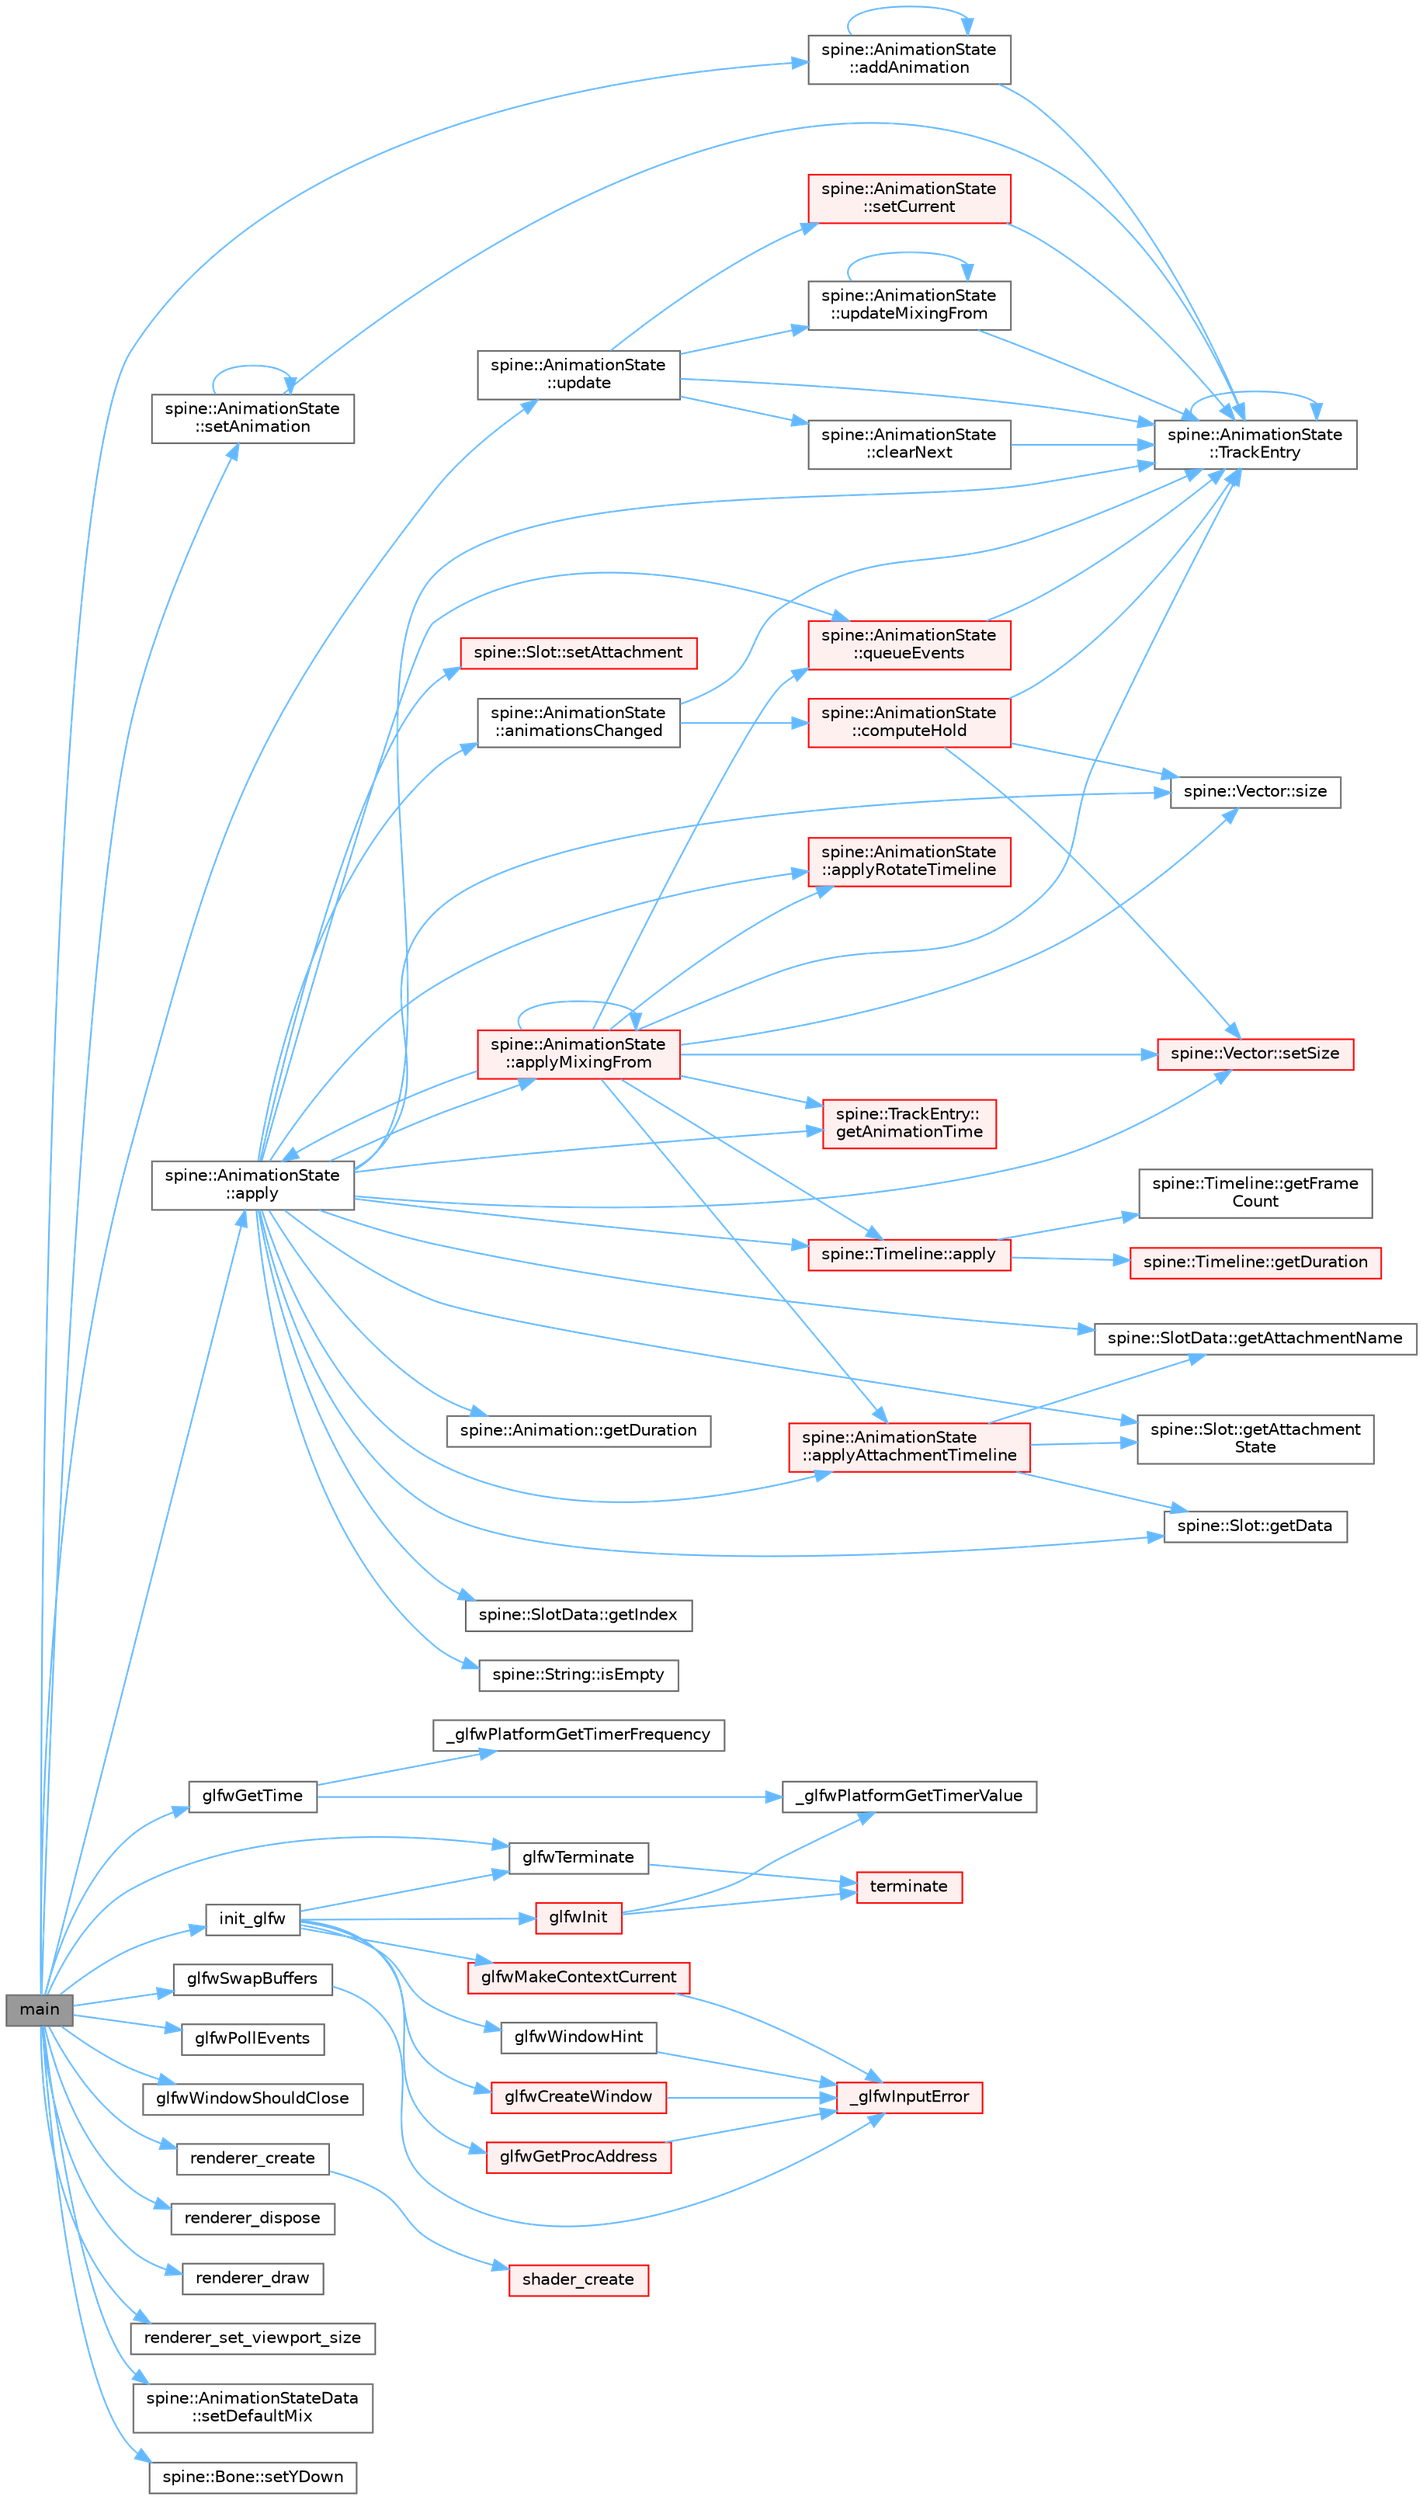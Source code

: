 digraph "main"
{
 // LATEX_PDF_SIZE
  bgcolor="transparent";
  edge [fontname=Helvetica,fontsize=10,labelfontname=Helvetica,labelfontsize=10];
  node [fontname=Helvetica,fontsize=10,shape=box,height=0.2,width=0.4];
  rankdir="LR";
  Node1 [id="Node000001",label="main",height=0.2,width=0.4,color="gray40", fillcolor="grey60", style="filled", fontcolor="black",tooltip=" "];
  Node1 -> Node2 [id="edge1_Node000001_Node000002",color="steelblue1",style="solid",tooltip=" "];
  Node2 [id="Node000002",label="spine::AnimationState\l::addAnimation",height=0.2,width=0.4,color="grey40", fillcolor="white", style="filled",URL="$classspine_1_1_animation_state.html#a5f93cba30c520db31971ce4ada3503b9",tooltip=" "];
  Node2 -> Node2 [id="edge2_Node000002_Node000002",color="steelblue1",style="solid",tooltip=" "];
  Node2 -> Node3 [id="edge3_Node000002_Node000003",color="steelblue1",style="solid",tooltip=" "];
  Node3 [id="Node000003",label="spine::AnimationState\l::TrackEntry",height=0.2,width=0.4,color="grey40", fillcolor="white", style="filled",URL="$classspine_1_1_animation_state.html#a3cda65ddcc55f453b76f3718db72cb23",tooltip=" "];
  Node3 -> Node3 [id="edge4_Node000003_Node000003",color="steelblue1",style="solid",tooltip=" "];
  Node1 -> Node4 [id="edge5_Node000001_Node000004",color="steelblue1",style="solid",tooltip=" "];
  Node4 [id="Node000004",label="spine::AnimationState\l::apply",height=0.2,width=0.4,color="grey40", fillcolor="white", style="filled",URL="$classspine_1_1_animation_state.html#a34e25589db2cc6ac78698dc2422e2162",tooltip=" "];
  Node4 -> Node5 [id="edge6_Node000004_Node000005",color="steelblue1",style="solid",tooltip=" "];
  Node5 [id="Node000005",label="spine::AnimationState\l::animationsChanged",height=0.2,width=0.4,color="grey40", fillcolor="white", style="filled",URL="$classspine_1_1_animation_state.html#a23985cc3b676d24b7f07c6e5950ee551",tooltip=" "];
  Node5 -> Node6 [id="edge7_Node000005_Node000006",color="steelblue1",style="solid",tooltip=" "];
  Node6 [id="Node000006",label="spine::AnimationState\l::computeHold",height=0.2,width=0.4,color="red", fillcolor="#FFF0F0", style="filled",URL="$classspine_1_1_animation_state.html#a680aa0b4cc8cef0e033e63cef300089e",tooltip=" "];
  Node6 -> Node10 [id="edge8_Node000006_Node000010",color="steelblue1",style="solid",tooltip=" "];
  Node10 [id="Node000010",label="spine::Vector::setSize",height=0.2,width=0.4,color="red", fillcolor="#FFF0F0", style="filled",URL="$classspine_1_1_vector.html#afc7cd327140907874b8c8b4a7bca689e",tooltip=" "];
  Node6 -> Node9 [id="edge9_Node000006_Node000009",color="steelblue1",style="solid",tooltip=" "];
  Node9 [id="Node000009",label="spine::Vector::size",height=0.2,width=0.4,color="grey40", fillcolor="white", style="filled",URL="$classspine_1_1_vector.html#a9a93bc1e4174a3abf92154b3c1017542",tooltip=" "];
  Node6 -> Node3 [id="edge10_Node000006_Node000003",color="steelblue1",style="solid",tooltip=" "];
  Node5 -> Node3 [id="edge11_Node000005_Node000003",color="steelblue1",style="solid",tooltip=" "];
  Node4 -> Node17 [id="edge12_Node000004_Node000017",color="steelblue1",style="solid",tooltip=" "];
  Node17 [id="Node000017",label="spine::Timeline::apply",height=0.2,width=0.4,color="red", fillcolor="#FFF0F0", style="filled",URL="$classspine_1_1_timeline.html#a7e64d576f80918ed8217159cc7d2bbba",tooltip=" "];
  Node17 -> Node18 [id="edge13_Node000017_Node000018",color="steelblue1",style="solid",tooltip=" "];
  Node18 [id="Node000018",label="spine::Timeline::getDuration",height=0.2,width=0.4,color="red", fillcolor="#FFF0F0", style="filled",URL="$classspine_1_1_timeline.html#a81895efd624e0c4335cb20a410eb571a",tooltip=" "];
  Node17 -> Node20 [id="edge14_Node000017_Node000020",color="steelblue1",style="solid",tooltip=" "];
  Node20 [id="Node000020",label="spine::Timeline::getFrame\lCount",height=0.2,width=0.4,color="grey40", fillcolor="white", style="filled",URL="$classspine_1_1_timeline.html#a3bfe29beaa7eb4ad121c6fec6666a24e",tooltip=" "];
  Node4 -> Node23 [id="edge15_Node000004_Node000023",color="steelblue1",style="solid",tooltip=" "];
  Node23 [id="Node000023",label="spine::AnimationState\l::applyAttachmentTimeline",height=0.2,width=0.4,color="red", fillcolor="#FFF0F0", style="filled",URL="$classspine_1_1_animation_state.html#ae7c5acc3f8460c8fec0333322deb0d2d",tooltip=" "];
  Node23 -> Node24 [id="edge16_Node000023_Node000024",color="steelblue1",style="solid",tooltip=" "];
  Node24 [id="Node000024",label="spine::SlotData::getAttachmentName",height=0.2,width=0.4,color="grey40", fillcolor="white", style="filled",URL="$classspine_1_1_slot_data.html#a0f34af58b2276b9b289ba8dbeb73f8fe",tooltip="May be empty."];
  Node23 -> Node26 [id="edge17_Node000023_Node000026",color="steelblue1",style="solid",tooltip=" "];
  Node26 [id="Node000026",label="spine::Slot::getAttachment\lState",height=0.2,width=0.4,color="grey40", fillcolor="white", style="filled",URL="$classspine_1_1_slot.html#af63d2293b5f0c9769d3589a7736c55a6",tooltip=" "];
  Node23 -> Node28 [id="edge18_Node000023_Node000028",color="steelblue1",style="solid",tooltip=" "];
  Node28 [id="Node000028",label="spine::Slot::getData",height=0.2,width=0.4,color="grey40", fillcolor="white", style="filled",URL="$classspine_1_1_slot.html#aa40b9c57e081fa331da138ce469ec8a4",tooltip=" "];
  Node4 -> Node38 [id="edge19_Node000004_Node000038",color="steelblue1",style="solid",tooltip=" "];
  Node38 [id="Node000038",label="spine::AnimationState\l::applyMixingFrom",height=0.2,width=0.4,color="red", fillcolor="#FFF0F0", style="filled",URL="$classspine_1_1_animation_state.html#af06e46576fa7fa8f58c99117e13aab1b",tooltip=" "];
  Node38 -> Node4 [id="edge20_Node000038_Node000004",color="steelblue1",style="solid",tooltip=" "];
  Node38 -> Node17 [id="edge21_Node000038_Node000017",color="steelblue1",style="solid",tooltip=" "];
  Node38 -> Node23 [id="edge22_Node000038_Node000023",color="steelblue1",style="solid",tooltip=" "];
  Node38 -> Node38 [id="edge23_Node000038_Node000038",color="steelblue1",style="solid",tooltip=" "];
  Node38 -> Node39 [id="edge24_Node000038_Node000039",color="steelblue1",style="solid",tooltip=" "];
  Node39 [id="Node000039",label="spine::AnimationState\l::applyRotateTimeline",height=0.2,width=0.4,color="red", fillcolor="#FFF0F0", style="filled",URL="$classspine_1_1_animation_state.html#a2deed39a21fd2893727c0363729279f3",tooltip=" "];
  Node38 -> Node49 [id="edge25_Node000038_Node000049",color="steelblue1",style="solid",tooltip=" "];
  Node49 [id="Node000049",label="spine::TrackEntry::\lgetAnimationTime",height=0.2,width=0.4,color="red", fillcolor="#FFF0F0", style="filled",URL="$classspine_1_1_track_entry.html#a0d68ba48173e3b902debc59603f0d21e",tooltip=" "];
  Node38 -> Node52 [id="edge26_Node000038_Node000052",color="steelblue1",style="solid",tooltip=" "];
  Node52 [id="Node000052",label="spine::AnimationState\l::queueEvents",height=0.2,width=0.4,color="red", fillcolor="#FFF0F0", style="filled",URL="$classspine_1_1_animation_state.html#a0af548ebd70bba506b52801d80c180f0",tooltip=" "];
  Node52 -> Node3 [id="edge27_Node000052_Node000003",color="steelblue1",style="solid",tooltip=" "];
  Node38 -> Node10 [id="edge28_Node000038_Node000010",color="steelblue1",style="solid",tooltip=" "];
  Node38 -> Node9 [id="edge29_Node000038_Node000009",color="steelblue1",style="solid",tooltip=" "];
  Node38 -> Node3 [id="edge30_Node000038_Node000003",color="steelblue1",style="solid",tooltip=" "];
  Node4 -> Node39 [id="edge31_Node000004_Node000039",color="steelblue1",style="solid",tooltip=" "];
  Node4 -> Node49 [id="edge32_Node000004_Node000049",color="steelblue1",style="solid",tooltip=" "];
  Node4 -> Node24 [id="edge33_Node000004_Node000024",color="steelblue1",style="solid",tooltip=" "];
  Node4 -> Node26 [id="edge34_Node000004_Node000026",color="steelblue1",style="solid",tooltip=" "];
  Node4 -> Node28 [id="edge35_Node000004_Node000028",color="steelblue1",style="solid",tooltip=" "];
  Node4 -> Node55 [id="edge36_Node000004_Node000055",color="steelblue1",style="solid",tooltip=" "];
  Node55 [id="Node000055",label="spine::Animation::getDuration",height=0.2,width=0.4,color="grey40", fillcolor="white", style="filled",URL="$classspine_1_1_animation.html#aa5c61dc5f0a942fbd829e050d7b1891a",tooltip=" "];
  Node4 -> Node33 [id="edge37_Node000004_Node000033",color="steelblue1",style="solid",tooltip=" "];
  Node33 [id="Node000033",label="spine::SlotData::getIndex",height=0.2,width=0.4,color="grey40", fillcolor="white", style="filled",URL="$classspine_1_1_slot_data.html#a95f7359a40b73da709886c53a6202013",tooltip=" "];
  Node4 -> Node34 [id="edge38_Node000004_Node000034",color="steelblue1",style="solid",tooltip=" "];
  Node34 [id="Node000034",label="spine::String::isEmpty",height=0.2,width=0.4,color="grey40", fillcolor="white", style="filled",URL="$classspine_1_1_string.html#a8f667117a263cb9f536c57c49a52cac7",tooltip=" "];
  Node4 -> Node52 [id="edge39_Node000004_Node000052",color="steelblue1",style="solid",tooltip=" "];
  Node4 -> Node35 [id="edge40_Node000004_Node000035",color="steelblue1",style="solid",tooltip=" "];
  Node35 [id="Node000035",label="spine::Slot::setAttachment",height=0.2,width=0.4,color="red", fillcolor="#FFF0F0", style="filled",URL="$classspine_1_1_slot.html#ad9359f3f2289ed3c013215c40b180c58",tooltip=" "];
  Node4 -> Node10 [id="edge41_Node000004_Node000010",color="steelblue1",style="solid",tooltip=" "];
  Node4 -> Node9 [id="edge42_Node000004_Node000009",color="steelblue1",style="solid",tooltip=" "];
  Node4 -> Node3 [id="edge43_Node000004_Node000003",color="steelblue1",style="solid",tooltip=" "];
  Node1 -> Node56 [id="edge44_Node000001_Node000056",color="steelblue1",style="solid",tooltip=" "];
  Node56 [id="Node000056",label="glfwGetTime",height=0.2,width=0.4,color="grey40", fillcolor="white", style="filled",URL="$group__input.html#ga03d4a1039b8662c71eeb40beea8cb622",tooltip="Returns the GLFW time."];
  Node56 -> Node57 [id="edge45_Node000056_Node000057",color="steelblue1",style="solid",tooltip=" "];
  Node57 [id="Node000057",label="_glfwPlatformGetTimerFrequency",height=0.2,width=0.4,color="grey40", fillcolor="white", style="filled",URL="$posix__time_8c.html#ab3fe69b1eec5554114fe774623a15137",tooltip=" "];
  Node56 -> Node58 [id="edge46_Node000056_Node000058",color="steelblue1",style="solid",tooltip=" "];
  Node58 [id="Node000058",label="_glfwPlatformGetTimerValue",height=0.2,width=0.4,color="grey40", fillcolor="white", style="filled",URL="$posix__time_8c.html#a5ee7e09b380d3afdd3c2738b726a2a6e",tooltip=" "];
  Node1 -> Node59 [id="edge47_Node000001_Node000059",color="steelblue1",style="solid",tooltip=" "];
  Node59 [id="Node000059",label="glfwPollEvents",height=0.2,width=0.4,color="grey40", fillcolor="white", style="filled",URL="$group__window.html#ga872d16e4c77f58c0436f356255920cfc",tooltip="Processes all pending events."];
  Node1 -> Node60 [id="edge48_Node000001_Node000060",color="steelblue1",style="solid",tooltip=" "];
  Node60 [id="Node000060",label="glfwSwapBuffers",height=0.2,width=0.4,color="grey40", fillcolor="white", style="filled",URL="$group__window.html#gafb827800eedbfcbc97b1e5408df668d7",tooltip="Swaps the front and back buffers of the specified window."];
  Node60 -> Node61 [id="edge49_Node000060_Node000061",color="steelblue1",style="solid",tooltip=" "];
  Node61 [id="Node000061",label="_glfwInputError",height=0.2,width=0.4,color="red", fillcolor="#FFF0F0", style="filled",URL="$glfw_2src_2init_8c.html#a3287b282ec57a4a89127ae51f49f10f5",tooltip=" "];
  Node1 -> Node71 [id="edge50_Node000001_Node000071",color="steelblue1",style="solid",tooltip=" "];
  Node71 [id="Node000071",label="glfwTerminate",height=0.2,width=0.4,color="grey40", fillcolor="white", style="filled",URL="$group__init.html#gafd90e6fd4819ea9e22e5e739519a6504",tooltip="Terminates the GLFW library."];
  Node71 -> Node72 [id="edge51_Node000071_Node000072",color="steelblue1",style="solid",tooltip=" "];
  Node72 [id="Node000072",label="terminate",height=0.2,width=0.4,color="red", fillcolor="#FFF0F0", style="filled",URL="$glfw_2src_2init_8c.html#ae5a773506a43a9bc54bce503f234c209",tooltip=" "];
  Node1 -> Node87 [id="edge52_Node000001_Node000087",color="steelblue1",style="solid",tooltip=" "];
  Node87 [id="Node000087",label="glfwWindowShouldClose",height=0.2,width=0.4,color="grey40", fillcolor="white", style="filled",URL="$group__window.html#gaa6162f67dfa38b8beda2fea623649332",tooltip="Checks the close flag of the specified window."];
  Node1 -> Node88 [id="edge53_Node000001_Node000088",color="steelblue1",style="solid",tooltip=" "];
  Node88 [id="Node000088",label="init_glfw",height=0.2,width=0.4,color="grey40", fillcolor="white", style="filled",URL="$external_2spine-runtimes_2spine-glfw_2example_2main_8cpp.html#ae05b97f7aeec2edf1132200fdd4f2a33",tooltip=" "];
  Node88 -> Node89 [id="edge54_Node000088_Node000089",color="steelblue1",style="solid",tooltip=" "];
  Node89 [id="Node000089",label="glfwCreateWindow",height=0.2,width=0.4,color="red", fillcolor="#FFF0F0", style="filled",URL="$group__window.html#gaaccd00fafe81e2db94e8cdf55721e055",tooltip="Creates a window and its associated context."];
  Node89 -> Node61 [id="edge55_Node000089_Node000061",color="steelblue1",style="solid",tooltip=" "];
  Node88 -> Node92 [id="edge56_Node000088_Node000092",color="steelblue1",style="solid",tooltip=" "];
  Node92 [id="Node000092",label="glfwGetProcAddress",height=0.2,width=0.4,color="red", fillcolor="#FFF0F0", style="filled",URL="$group__context.html#ga0e8af175218929615c16e74938c10f2a",tooltip="Returns the address of the specified function for the current context."];
  Node92 -> Node61 [id="edge57_Node000092_Node000061",color="steelblue1",style="solid",tooltip=" "];
  Node88 -> Node93 [id="edge58_Node000088_Node000093",color="steelblue1",style="solid",tooltip=" "];
  Node93 [id="Node000093",label="glfwInit",height=0.2,width=0.4,color="red", fillcolor="#FFF0F0", style="filled",URL="$group__init.html#gab41771f0215a2e0afb4cf1cf98082d40",tooltip="Initializes the GLFW library."];
  Node93 -> Node58 [id="edge59_Node000093_Node000058",color="steelblue1",style="solid",tooltip=" "];
  Node93 -> Node72 [id="edge60_Node000093_Node000072",color="steelblue1",style="solid",tooltip=" "];
  Node88 -> Node86 [id="edge61_Node000088_Node000086",color="steelblue1",style="solid",tooltip=" "];
  Node86 [id="Node000086",label="glfwMakeContextCurrent",height=0.2,width=0.4,color="red", fillcolor="#FFF0F0", style="filled",URL="$group__context.html#gafd76c93e15ec8b0b90506a9936a46185",tooltip="Makes the context of the specified window current for the calling thread."];
  Node86 -> Node61 [id="edge62_Node000086_Node000061",color="steelblue1",style="solid",tooltip=" "];
  Node88 -> Node71 [id="edge63_Node000088_Node000071",color="steelblue1",style="solid",tooltip=" "];
  Node88 -> Node234 [id="edge64_Node000088_Node000234",color="steelblue1",style="solid",tooltip=" "];
  Node234 [id="Node000234",label="glfwWindowHint",height=0.2,width=0.4,color="grey40", fillcolor="white", style="filled",URL="$group__window.html#ga69c40728499720bef8a49aa925ea0efa",tooltip="Sets the specified window hint to the desired value."];
  Node234 -> Node61 [id="edge65_Node000234_Node000061",color="steelblue1",style="solid",tooltip=" "];
  Node1 -> Node235 [id="edge66_Node000001_Node000235",color="steelblue1",style="solid",tooltip=" "];
  Node235 [id="Node000235",label="renderer_create",height=0.2,width=0.4,color="grey40", fillcolor="white", style="filled",URL="$spine-glfw_8cpp.html#a58cfb2950eb51a96204dfdcea5e61ade",tooltip="Creates a new renderer"];
  Node235 -> Node236 [id="edge67_Node000235_Node000236",color="steelblue1",style="solid",tooltip=" "];
  Node236 [id="Node000236",label="shader_create",height=0.2,width=0.4,color="red", fillcolor="#FFF0F0", style="filled",URL="$spine-glfw_8cpp.html#a73357b5a9ae336f0a7426072950f55a2",tooltip="Creates a shader program from the vertex and fragment shader"];
  Node1 -> Node269 [id="edge68_Node000001_Node000269",color="steelblue1",style="solid",tooltip=" "];
  Node269 [id="Node000269",label="renderer_dispose",height=0.2,width=0.4,color="grey40", fillcolor="white", style="filled",URL="$spine-glfw_8cpp.html#ac4ca0e459b27bce888afba28ffe5a152",tooltip="Disposes the renderer"];
  Node1 -> Node270 [id="edge69_Node000001_Node000270",color="steelblue1",style="solid",tooltip=" "];
  Node270 [id="Node000270",label="renderer_draw",height=0.2,width=0.4,color="grey40", fillcolor="white", style="filled",URL="$spine-glfw_8cpp.html#a019b58207c2ac63801f26e24767f954b",tooltip=" "];
  Node1 -> Node271 [id="edge70_Node000001_Node000271",color="steelblue1",style="solid",tooltip=" "];
  Node271 [id="Node000271",label="renderer_set_viewport_size",height=0.2,width=0.4,color="grey40", fillcolor="white", style="filled",URL="$spine-glfw_8cpp.html#a482f082360900319388ad94a8112eb62",tooltip="Sets the viewport size for the 2D orthographic projection"];
  Node1 -> Node272 [id="edge71_Node000001_Node000272",color="steelblue1",style="solid",tooltip=" "];
  Node272 [id="Node000272",label="spine::AnimationState\l::setAnimation",height=0.2,width=0.4,color="grey40", fillcolor="white", style="filled",URL="$classspine_1_1_animation_state.html#a7f98b5d9f391631d0dc26d7f4f09e0ec",tooltip="Sets an animation by name. setAnimation(int, Animation, bool)"];
  Node272 -> Node272 [id="edge72_Node000272_Node000272",color="steelblue1",style="solid",tooltip=" "];
  Node272 -> Node3 [id="edge73_Node000272_Node000003",color="steelblue1",style="solid",tooltip=" "];
  Node1 -> Node273 [id="edge74_Node000001_Node000273",color="steelblue1",style="solid",tooltip=" "];
  Node273 [id="Node000273",label="spine::AnimationStateData\l::setDefaultMix",height=0.2,width=0.4,color="grey40", fillcolor="white", style="filled",URL="$classspine_1_1_animation_state_data.html#a21191949c5bbff8f4a8aa39031e2aff4",tooltip=" "];
  Node1 -> Node274 [id="edge75_Node000001_Node000274",color="steelblue1",style="solid",tooltip=" "];
  Node274 [id="Node000274",label="spine::Bone::setYDown",height=0.2,width=0.4,color="grey40", fillcolor="white", style="filled",URL="$classspine_1_1_bone.html#aef59ad7b7a8be83af8ff4c73def903a2",tooltip=" "];
  Node1 -> Node275 [id="edge76_Node000001_Node000275",color="steelblue1",style="solid",tooltip=" "];
  Node275 [id="Node000275",label="spine::AnimationState\l::update",height=0.2,width=0.4,color="grey40", fillcolor="white", style="filled",URL="$classspine_1_1_animation_state.html#a03f8df4f360262fcaf49f2f158c7bc8d",tooltip=" "];
  Node275 -> Node276 [id="edge77_Node000275_Node000276",color="steelblue1",style="solid",tooltip=" "];
  Node276 [id="Node000276",label="spine::AnimationState\l::clearNext",height=0.2,width=0.4,color="grey40", fillcolor="white", style="filled",URL="$classspine_1_1_animation_state.html#a53612a900321d97eed034a582315a57f",tooltip="Removes the next entry and all entries after it for the specified entry. *‍/"];
  Node276 -> Node3 [id="edge78_Node000276_Node000003",color="steelblue1",style="solid",tooltip=" "];
  Node275 -> Node277 [id="edge79_Node000275_Node000277",color="steelblue1",style="solid",tooltip=" "];
  Node277 [id="Node000277",label="spine::AnimationState\l::setCurrent",height=0.2,width=0.4,color="red", fillcolor="#FFF0F0", style="filled",URL="$classspine_1_1_animation_state.html#a00d19d30d4b8c714ceef3efecd7e2626",tooltip="Sets the active TrackEntry for a given track number."];
  Node277 -> Node3 [id="edge80_Node000277_Node000003",color="steelblue1",style="solid",tooltip=" "];
  Node275 -> Node3 [id="edge81_Node000275_Node000003",color="steelblue1",style="solid",tooltip=" "];
  Node275 -> Node281 [id="edge82_Node000275_Node000281",color="steelblue1",style="solid",tooltip=" "];
  Node281 [id="Node000281",label="spine::AnimationState\l::updateMixingFrom",height=0.2,width=0.4,color="grey40", fillcolor="white", style="filled",URL="$classspine_1_1_animation_state.html#a21c2a389af0ae7e71ba6eadd646ef4ac",tooltip="Returns true when all mixing from entries are complete."];
  Node281 -> Node3 [id="edge83_Node000281_Node000003",color="steelblue1",style="solid",tooltip=" "];
  Node281 -> Node281 [id="edge84_Node000281_Node000281",color="steelblue1",style="solid",tooltip=" "];
}

